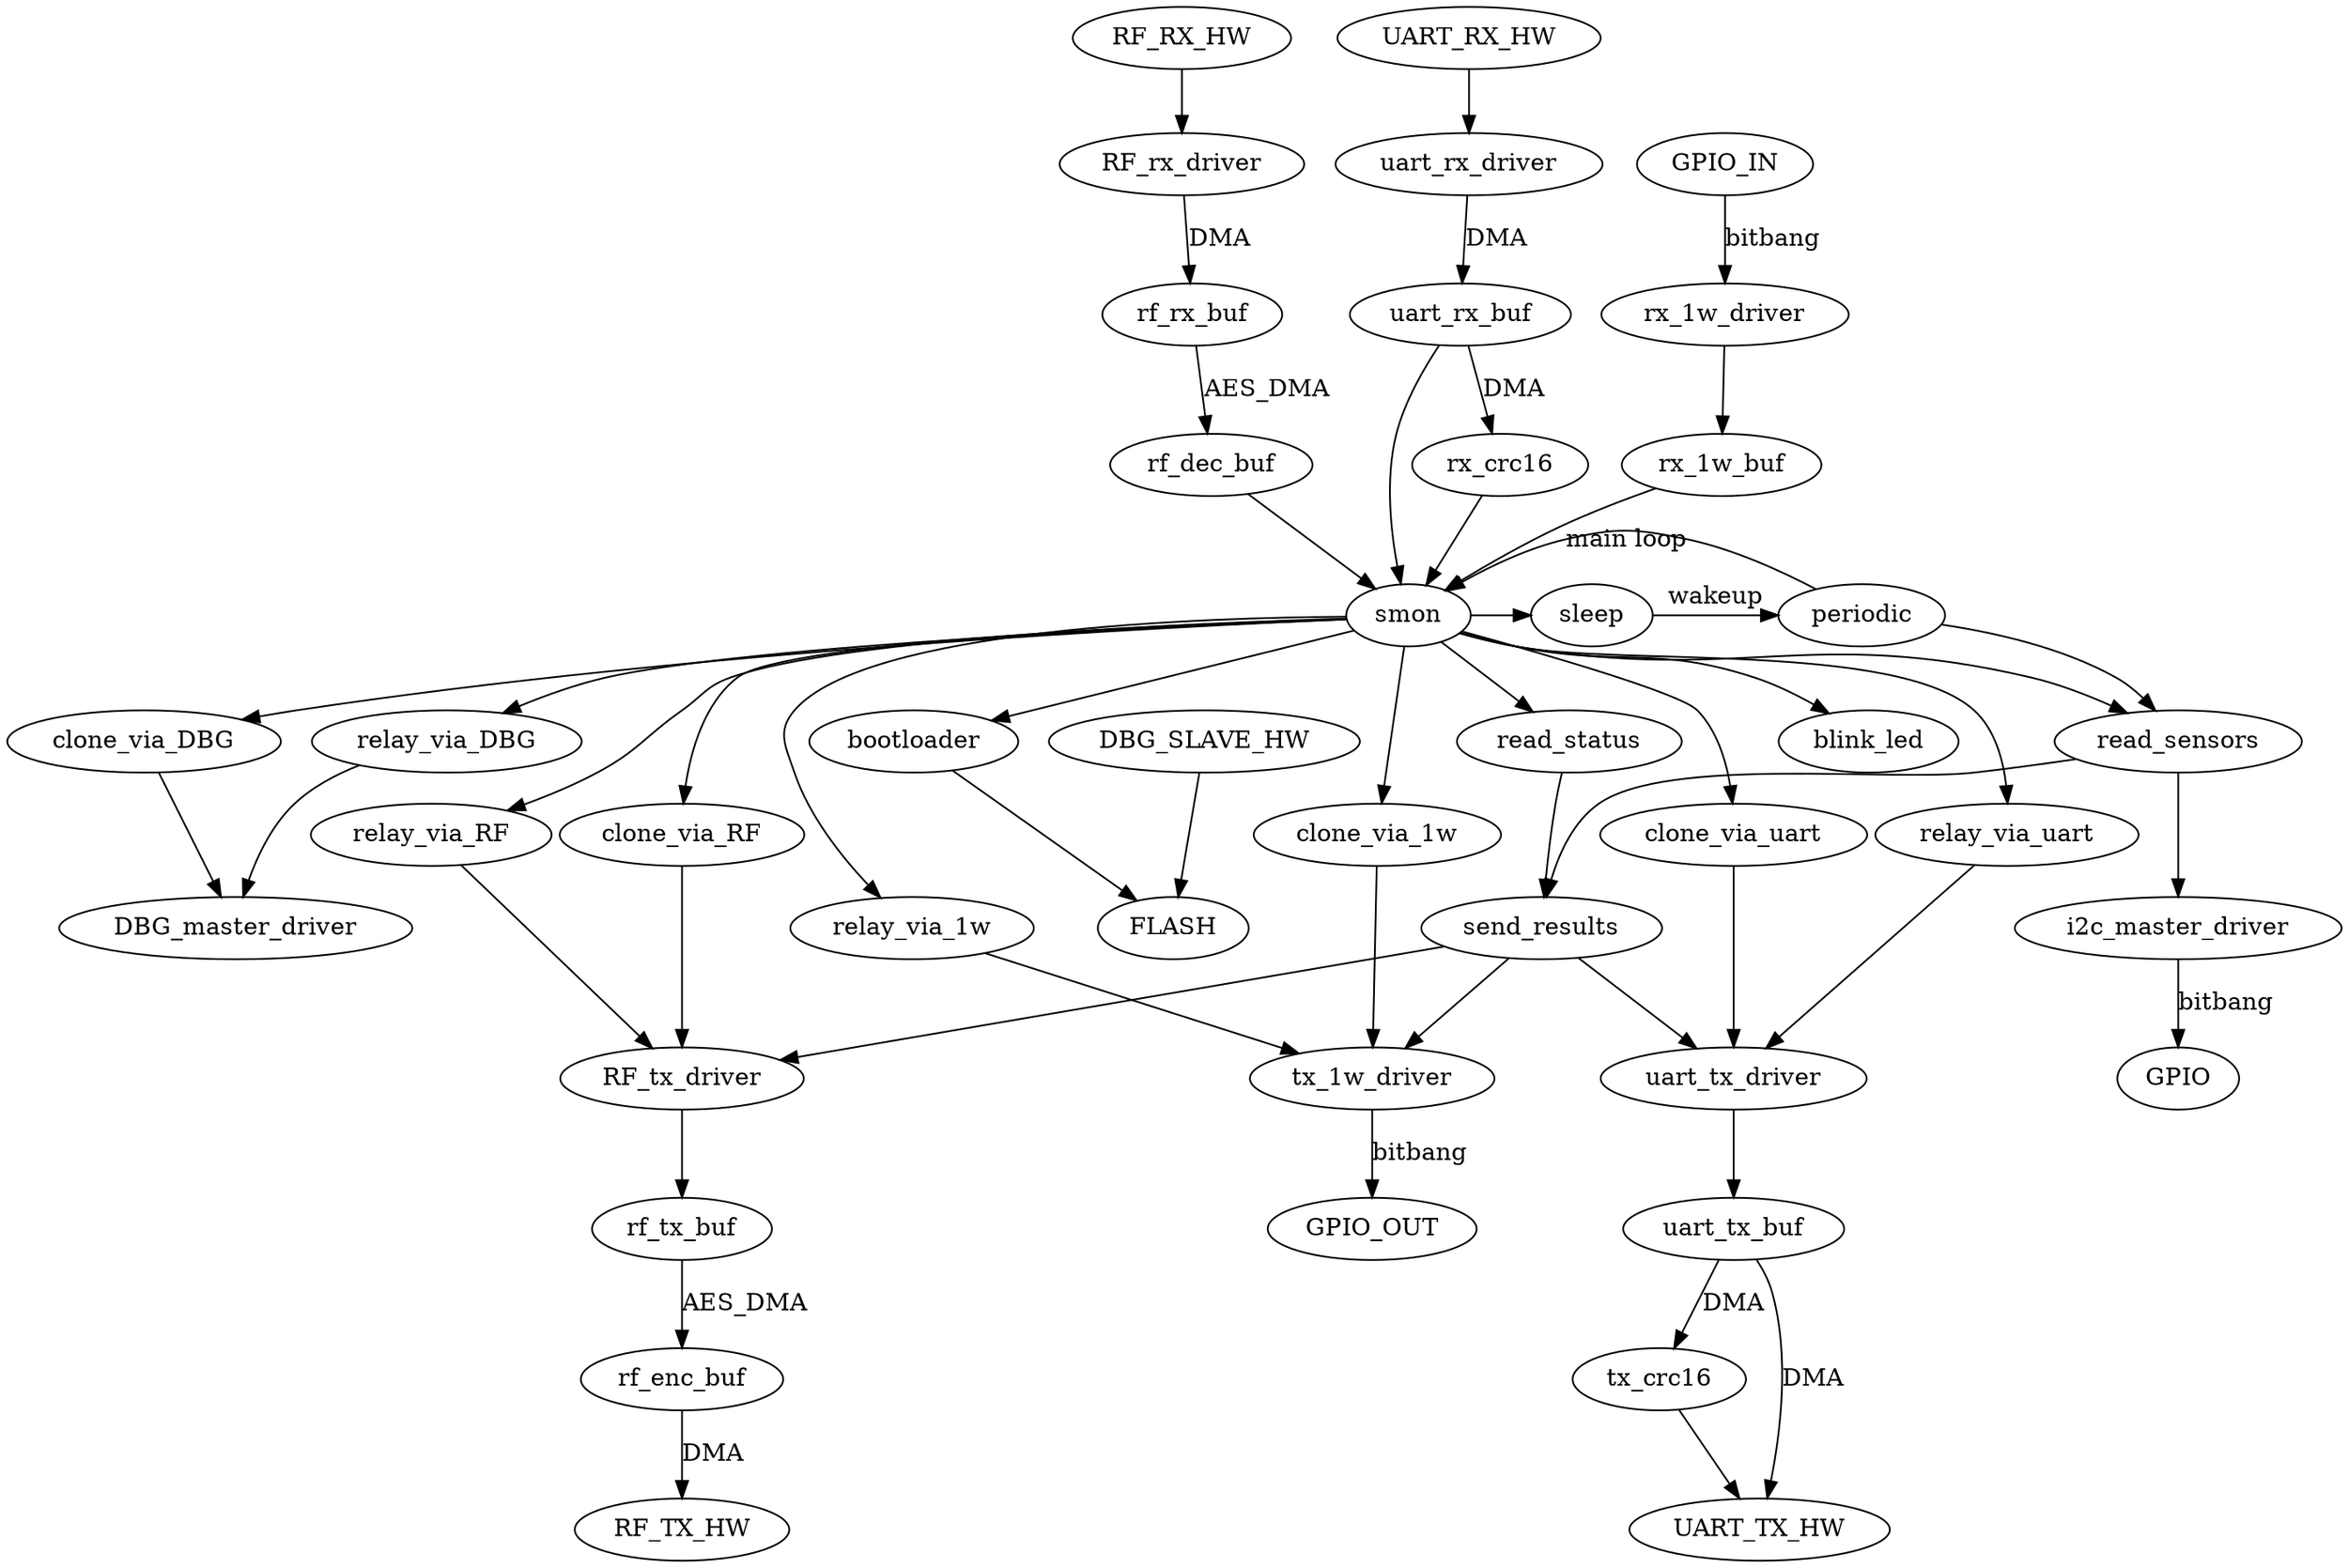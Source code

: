 // Generated by pd2tex. DO NOT EDIT. CHANGES WILL BE LOST.
//rankdir=LR;
digraph sens_net_smon {

RF_RX_HW -> RF_rx_driver;
RF_rx_driver -> rf_rx_buf [label="DMA"];
rf_rx_buf -> rf_dec_buf [label="AES_DMA"];
rf_dec_buf -> smon;

UART_RX_HW -> uart_rx_driver;
uart_rx_driver -> uart_rx_buf [label="DMA"];
uart_rx_buf->rx_crc16 [label="DMA"];
uart_rx_buf -> smon;
rx_crc16 -> smon;

GPIO_IN -> rx_1w_driver [label="bitbang"];
rx_1w_driver -> rx_1w_buf;
rx_1w_buf -> smon;

smon -> sleep;
sleep -> periodic [label="wakeup"];
periodic -> read_sensors;
periodic -> smon [label="main loop"];

read_sensors -> send_results;
send_results -> RF_tx_driver;
send_results -> uart_tx_driver;
send_results -> tx_1w_driver;
 
smon -> read_sensors;
smon -> blink_led;
smon -> read_status -> send_results;
smon -> bootloader -> FLASH;

DBG_SLAVE_HW -> FLASH;

smon -> clone_via_DBG -> DBG_master_driver;
smon -> relay_via_DBG -> DBG_master_driver;

smon -> clone_via_RF -> RF_tx_driver;
smon -> relay_via_RF -> RF_tx_driver;

smon -> clone_via_1w -> tx_1w_driver;
smon -> relay_via_1w -> tx_1w_driver;

smon -> clone_via_uart -> uart_tx_driver;
smon -> relay_via_uart -> uart_tx_driver;

RF_tx_driver -> rf_tx_buf;
rf_tx_buf -> rf_enc_buf [label="AES_DMA"];
rf_enc_buf -> RF_TX_HW [label="DMA"];
uart_tx_driver -> uart_tx_buf;
uart_tx_buf -> tx_crc16 [label="DMA"];
uart_tx_buf -> UART_TX_HW [label="DMA"];
tx_crc16 -> UART_TX_HW;
tx_1w_driver -> GPIO_OUT [label="bitbang"];

read_sensors -> i2c_master_driver;
i2c_master_driver -> GPIO [label="bitbang"];

{rank=same; smon; sleep; periodic; }

}
